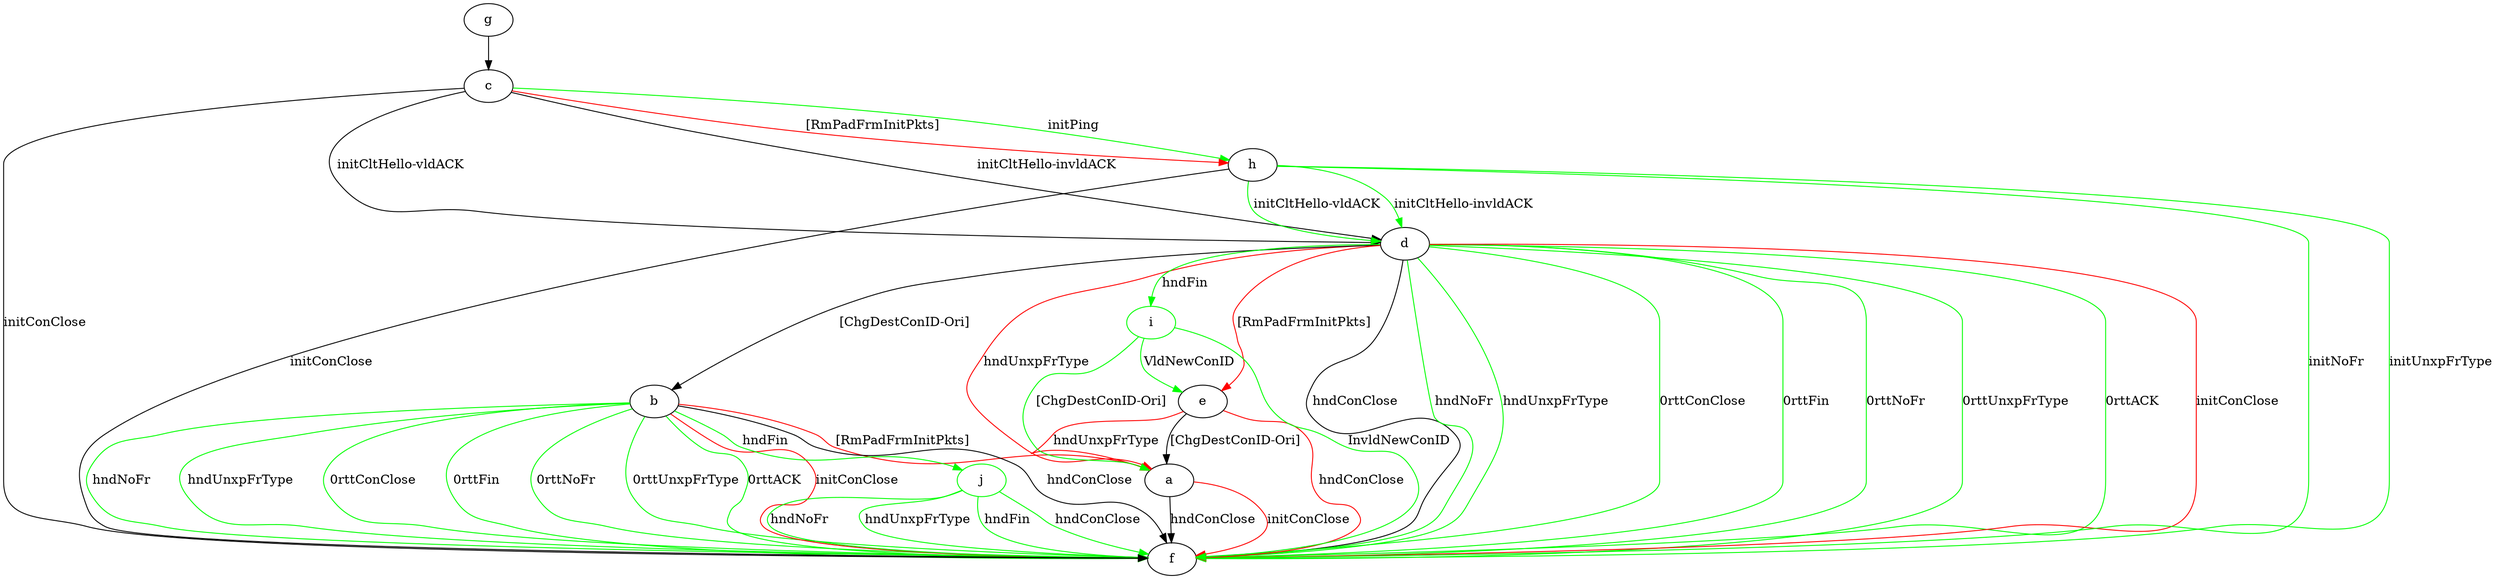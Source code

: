 digraph "" {
	a -> f	[key=0,
		label="hndConClose "];
	a -> f	[key=1,
		color=red,
		label="initConClose "];
	b -> a	[key=0,
		color=red,
		label="[RmPadFrmInitPkts] "];
	b -> f	[key=0,
		label="hndConClose "];
	b -> f	[key=1,
		color=green,
		label="hndNoFr "];
	b -> f	[key=2,
		color=green,
		label="hndUnxpFrType "];
	b -> f	[key=3,
		color=green,
		label="0rttConClose "];
	b -> f	[key=4,
		color=green,
		label="0rttFin "];
	b -> f	[key=5,
		color=green,
		label="0rttNoFr "];
	b -> f	[key=6,
		color=green,
		label="0rttUnxpFrType "];
	b -> f	[key=7,
		color=green,
		label="0rttACK "];
	b -> f	[key=8,
		color=red,
		label="initConClose "];
	j	[color=green];
	b -> j	[key=0,
		color=green,
		label="hndFin "];
	c -> d	[key=0,
		label="initCltHello-vldACK "];
	c -> d	[key=1,
		label="initCltHello-invldACK "];
	c -> f	[key=0,
		label="initConClose "];
	c -> h	[key=0,
		color=green,
		label="initPing "];
	c -> h	[key=1,
		color=red,
		label="[RmPadFrmInitPkts] "];
	d -> a	[key=0,
		color=red,
		label="hndUnxpFrType "];
	d -> b	[key=0,
		label="[ChgDestConID-Ori] "];
	d -> e	[key=0,
		color=red,
		label="[RmPadFrmInitPkts] "];
	d -> f	[key=0,
		label="hndConClose "];
	d -> f	[key=1,
		color=green,
		label="hndNoFr "];
	d -> f	[key=2,
		color=green,
		label="hndUnxpFrType "];
	d -> f	[key=3,
		color=green,
		label="0rttConClose "];
	d -> f	[key=4,
		color=green,
		label="0rttFin "];
	d -> f	[key=5,
		color=green,
		label="0rttNoFr "];
	d -> f	[key=6,
		color=green,
		label="0rttUnxpFrType "];
	d -> f	[key=7,
		color=green,
		label="0rttACK "];
	d -> f	[key=8,
		color=red,
		label="initConClose "];
	i	[color=green];
	d -> i	[key=0,
		color=green,
		label="hndFin "];
	e -> a	[key=0,
		label="[ChgDestConID-Ori] "];
	e -> a	[key=1,
		color=red,
		label="hndUnxpFrType "];
	e -> f	[key=0,
		color=red,
		label="hndConClose "];
	g -> c	[key=0];
	h -> d	[key=0,
		color=green,
		label="initCltHello-vldACK "];
	h -> d	[key=1,
		color=green,
		label="initCltHello-invldACK "];
	h -> f	[key=0,
		label="initConClose "];
	h -> f	[key=1,
		color=green,
		label="initNoFr "];
	h -> f	[key=2,
		color=green,
		label="initUnxpFrType "];
	i -> a	[key=0,
		color=green,
		label="[ChgDestConID-Ori] "];
	i -> e	[key=0,
		color=green,
		label="VldNewConID "];
	i -> f	[key=0,
		color=green,
		label="InvldNewConID "];
	j -> f	[key=0,
		color=green,
		label="hndFin "];
	j -> f	[key=1,
		color=green,
		label="hndConClose "];
	j -> f	[key=2,
		color=green,
		label="hndNoFr "];
	j -> f	[key=3,
		color=green,
		label="hndUnxpFrType "];
}

